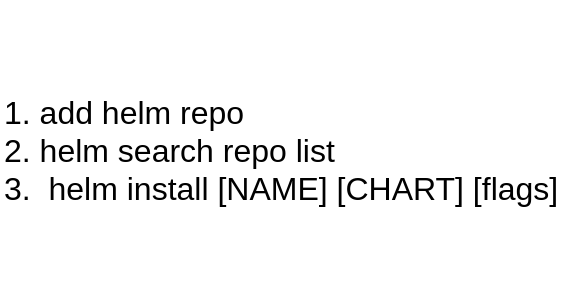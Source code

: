 <mxfile version="24.7.7">
  <diagram name="Page-1" id="8cB4i8QYPEQvwkoHTDkk">
    <mxGraphModel dx="1050" dy="557" grid="0" gridSize="10" guides="1" tooltips="1" connect="1" arrows="1" fold="1" page="1" pageScale="1" pageWidth="3300" pageHeight="4681" math="0" shadow="0">
      <root>
        <mxCell id="0" />
        <mxCell id="1" parent="0" />
        <mxCell id="366EZpJaWa0QLQHMeGkg-1" value="1. add helm repo&lt;div style=&quot;font-size: 16px;&quot;&gt;2. helm search repo list&lt;/div&gt;&lt;div style=&quot;font-size: 16px;&quot;&gt;3.&amp;nbsp;&amp;nbsp;helm install [NAME] [CHART] [flags]&lt;/div&gt;" style="text;html=1;align=left;verticalAlign=middle;whiteSpace=wrap;rounded=0;fontSize=16;" vertex="1" parent="1">
          <mxGeometry x="62" y="99" width="280" height="150" as="geometry" />
        </mxCell>
      </root>
    </mxGraphModel>
  </diagram>
</mxfile>
